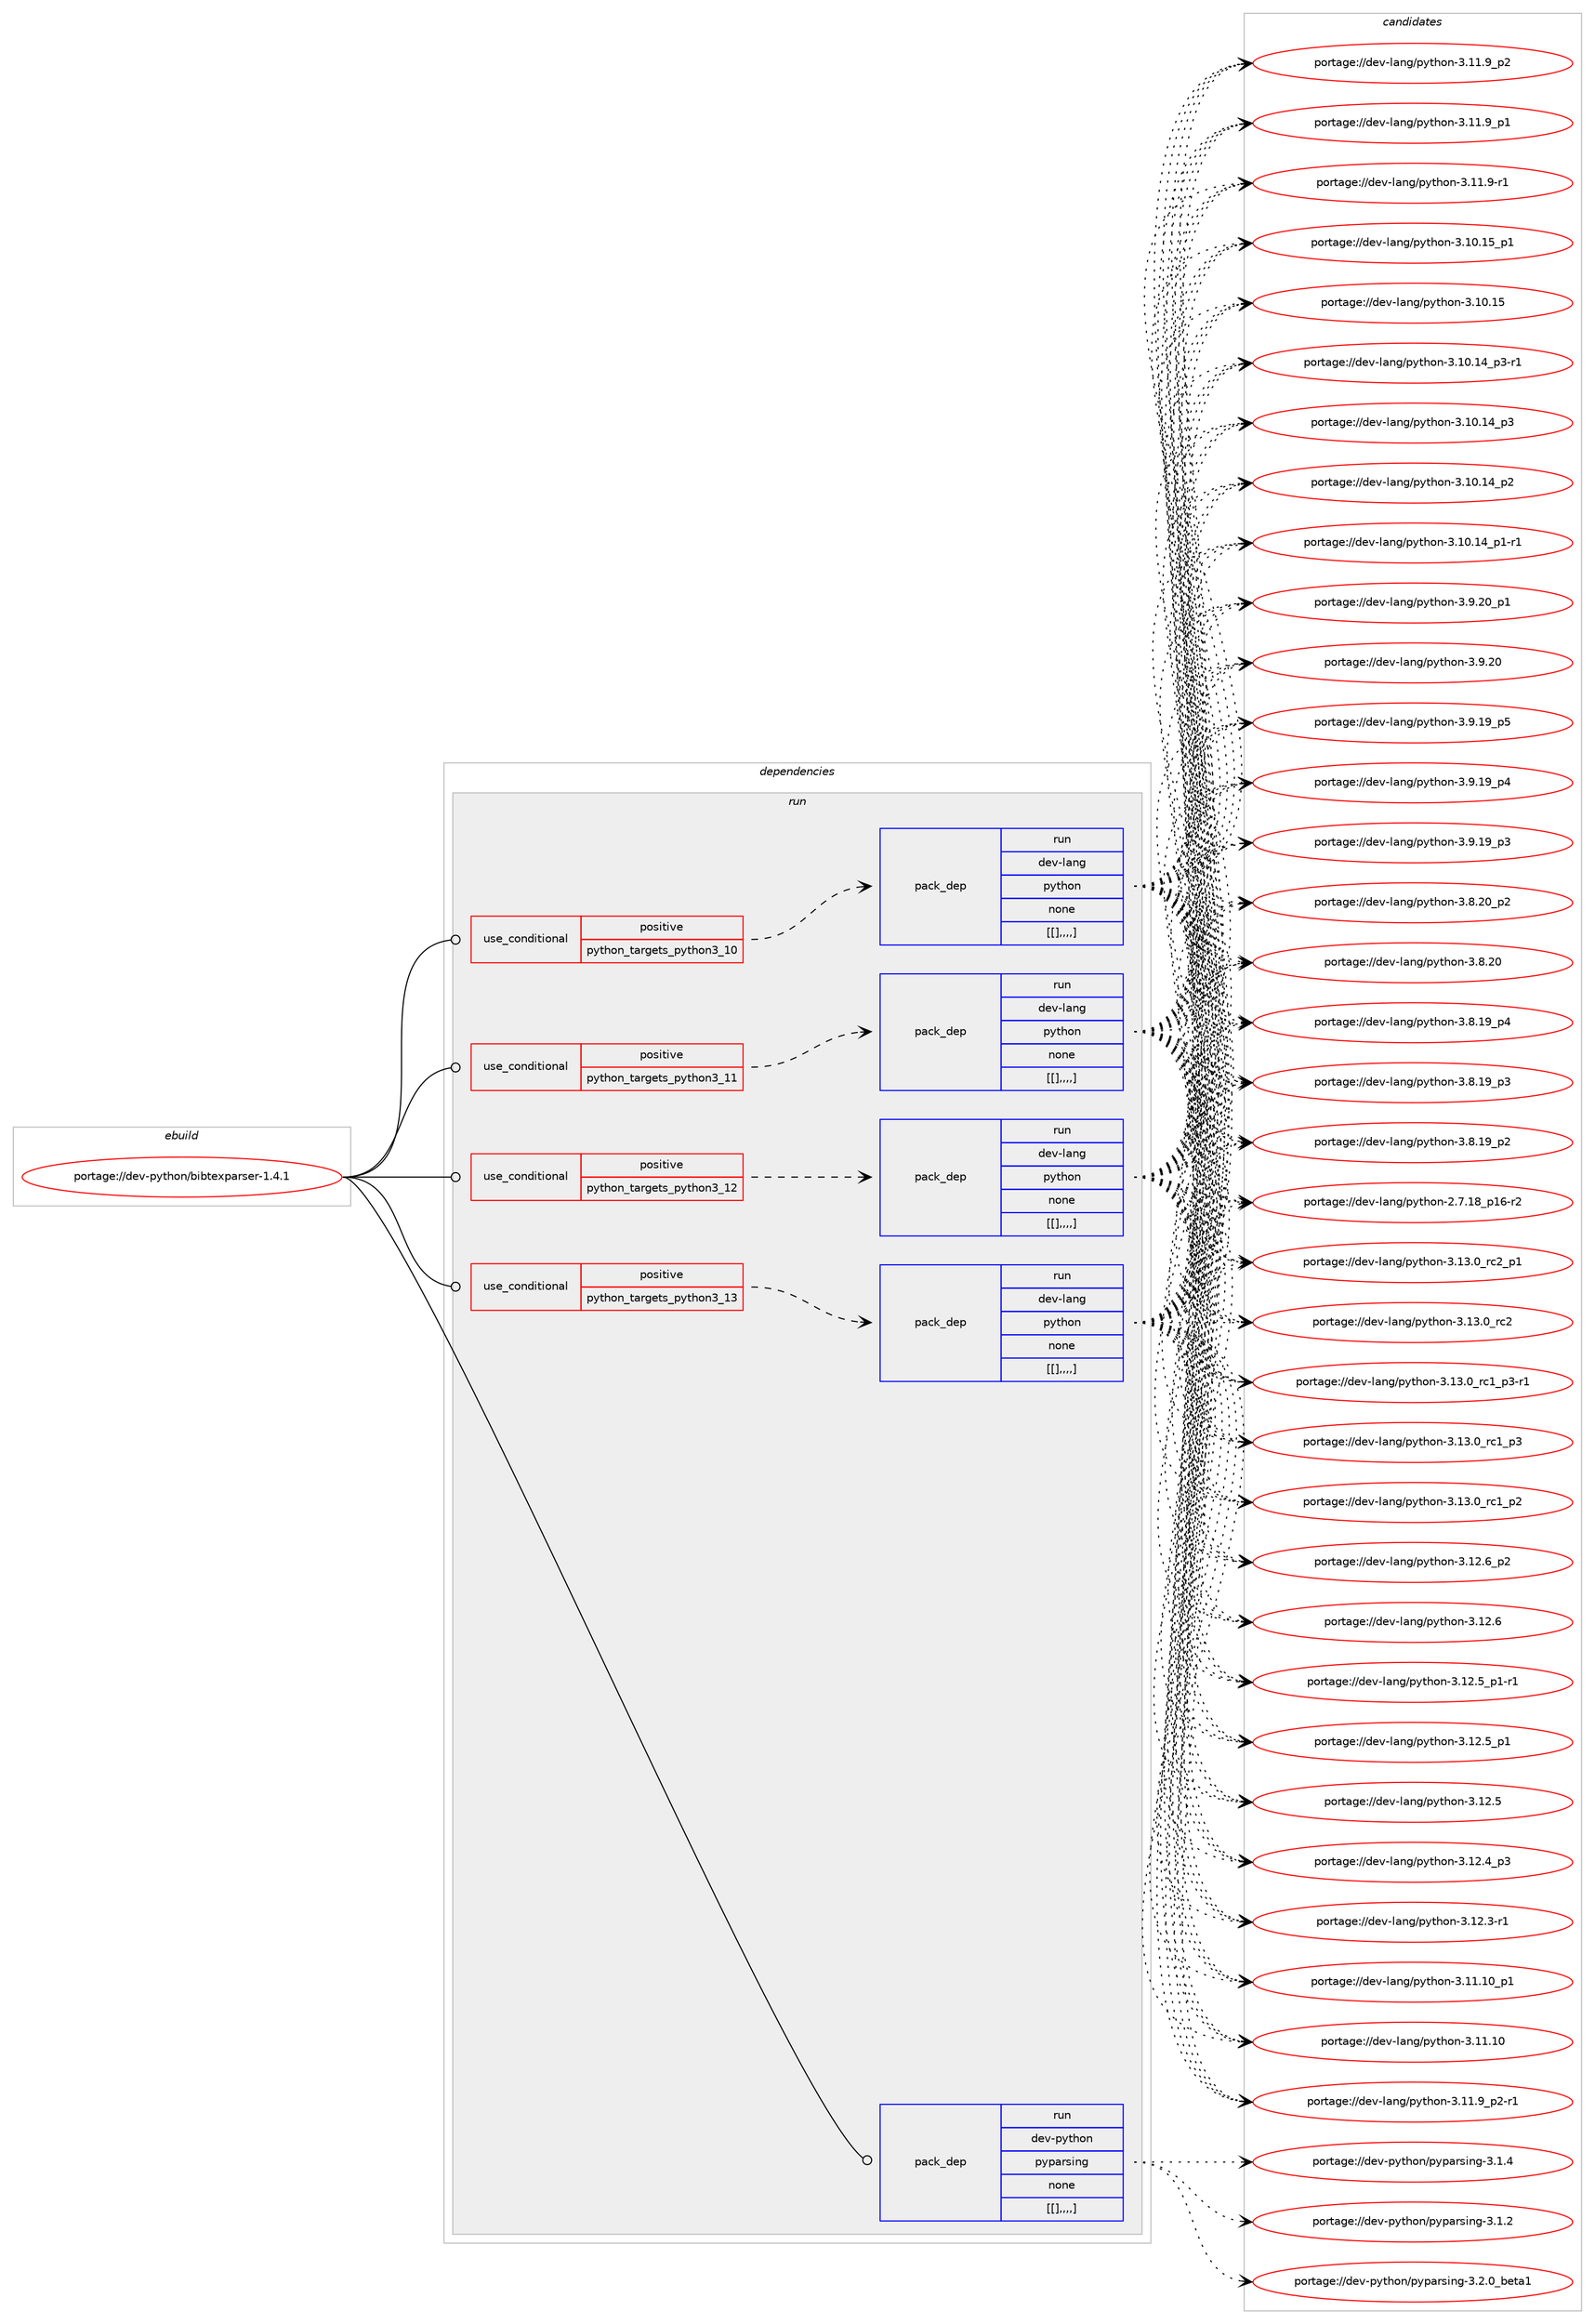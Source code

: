 digraph prolog {

# *************
# Graph options
# *************

newrank=true;
concentrate=true;
compound=true;
graph [rankdir=LR,fontname=Helvetica,fontsize=10,ranksep=1.5];#, ranksep=2.5, nodesep=0.2];
edge  [arrowhead=vee];
node  [fontname=Helvetica,fontsize=10];

# **********
# The ebuild
# **********

subgraph cluster_leftcol {
color=gray;
label=<<i>ebuild</i>>;
id [label="portage://dev-python/bibtexparser-1.4.1", color=red, width=4, href="../dev-python/bibtexparser-1.4.1.svg"];
}

# ****************
# The dependencies
# ****************

subgraph cluster_midcol {
color=gray;
label=<<i>dependencies</i>>;
subgraph cluster_compile {
fillcolor="#eeeeee";
style=filled;
label=<<i>compile</i>>;
}
subgraph cluster_compileandrun {
fillcolor="#eeeeee";
style=filled;
label=<<i>compile and run</i>>;
}
subgraph cluster_run {
fillcolor="#eeeeee";
style=filled;
label=<<i>run</i>>;
subgraph cond32301 {
dependency144184 [label=<<TABLE BORDER="0" CELLBORDER="1" CELLSPACING="0" CELLPADDING="4"><TR><TD ROWSPAN="3" CELLPADDING="10">use_conditional</TD></TR><TR><TD>positive</TD></TR><TR><TD>python_targets_python3_10</TD></TR></TABLE>>, shape=none, color=red];
subgraph pack110674 {
dependency144185 [label=<<TABLE BORDER="0" CELLBORDER="1" CELLSPACING="0" CELLPADDING="4" WIDTH="220"><TR><TD ROWSPAN="6" CELLPADDING="30">pack_dep</TD></TR><TR><TD WIDTH="110">run</TD></TR><TR><TD>dev-lang</TD></TR><TR><TD>python</TD></TR><TR><TD>none</TD></TR><TR><TD>[[],,,,]</TD></TR></TABLE>>, shape=none, color=blue];
}
dependency144184:e -> dependency144185:w [weight=20,style="dashed",arrowhead="vee"];
}
id:e -> dependency144184:w [weight=20,style="solid",arrowhead="odot"];
subgraph cond32302 {
dependency144186 [label=<<TABLE BORDER="0" CELLBORDER="1" CELLSPACING="0" CELLPADDING="4"><TR><TD ROWSPAN="3" CELLPADDING="10">use_conditional</TD></TR><TR><TD>positive</TD></TR><TR><TD>python_targets_python3_11</TD></TR></TABLE>>, shape=none, color=red];
subgraph pack110675 {
dependency144187 [label=<<TABLE BORDER="0" CELLBORDER="1" CELLSPACING="0" CELLPADDING="4" WIDTH="220"><TR><TD ROWSPAN="6" CELLPADDING="30">pack_dep</TD></TR><TR><TD WIDTH="110">run</TD></TR><TR><TD>dev-lang</TD></TR><TR><TD>python</TD></TR><TR><TD>none</TD></TR><TR><TD>[[],,,,]</TD></TR></TABLE>>, shape=none, color=blue];
}
dependency144186:e -> dependency144187:w [weight=20,style="dashed",arrowhead="vee"];
}
id:e -> dependency144186:w [weight=20,style="solid",arrowhead="odot"];
subgraph cond32303 {
dependency144188 [label=<<TABLE BORDER="0" CELLBORDER="1" CELLSPACING="0" CELLPADDING="4"><TR><TD ROWSPAN="3" CELLPADDING="10">use_conditional</TD></TR><TR><TD>positive</TD></TR><TR><TD>python_targets_python3_12</TD></TR></TABLE>>, shape=none, color=red];
subgraph pack110676 {
dependency144189 [label=<<TABLE BORDER="0" CELLBORDER="1" CELLSPACING="0" CELLPADDING="4" WIDTH="220"><TR><TD ROWSPAN="6" CELLPADDING="30">pack_dep</TD></TR><TR><TD WIDTH="110">run</TD></TR><TR><TD>dev-lang</TD></TR><TR><TD>python</TD></TR><TR><TD>none</TD></TR><TR><TD>[[],,,,]</TD></TR></TABLE>>, shape=none, color=blue];
}
dependency144188:e -> dependency144189:w [weight=20,style="dashed",arrowhead="vee"];
}
id:e -> dependency144188:w [weight=20,style="solid",arrowhead="odot"];
subgraph cond32304 {
dependency144190 [label=<<TABLE BORDER="0" CELLBORDER="1" CELLSPACING="0" CELLPADDING="4"><TR><TD ROWSPAN="3" CELLPADDING="10">use_conditional</TD></TR><TR><TD>positive</TD></TR><TR><TD>python_targets_python3_13</TD></TR></TABLE>>, shape=none, color=red];
subgraph pack110677 {
dependency144191 [label=<<TABLE BORDER="0" CELLBORDER="1" CELLSPACING="0" CELLPADDING="4" WIDTH="220"><TR><TD ROWSPAN="6" CELLPADDING="30">pack_dep</TD></TR><TR><TD WIDTH="110">run</TD></TR><TR><TD>dev-lang</TD></TR><TR><TD>python</TD></TR><TR><TD>none</TD></TR><TR><TD>[[],,,,]</TD></TR></TABLE>>, shape=none, color=blue];
}
dependency144190:e -> dependency144191:w [weight=20,style="dashed",arrowhead="vee"];
}
id:e -> dependency144190:w [weight=20,style="solid",arrowhead="odot"];
subgraph pack110678 {
dependency144192 [label=<<TABLE BORDER="0" CELLBORDER="1" CELLSPACING="0" CELLPADDING="4" WIDTH="220"><TR><TD ROWSPAN="6" CELLPADDING="30">pack_dep</TD></TR><TR><TD WIDTH="110">run</TD></TR><TR><TD>dev-python</TD></TR><TR><TD>pyparsing</TD></TR><TR><TD>none</TD></TR><TR><TD>[[],,,,]</TD></TR></TABLE>>, shape=none, color=blue];
}
id:e -> dependency144192:w [weight=20,style="solid",arrowhead="odot"];
}
}

# **************
# The candidates
# **************

subgraph cluster_choices {
rank=same;
color=gray;
label=<<i>candidates</i>>;

subgraph choice110674 {
color=black;
nodesep=1;
choice100101118451089711010347112121116104111110455146495146489511499509511249 [label="portage://dev-lang/python-3.13.0_rc2_p1", color=red, width=4,href="../dev-lang/python-3.13.0_rc2_p1.svg"];
choice10010111845108971101034711212111610411111045514649514648951149950 [label="portage://dev-lang/python-3.13.0_rc2", color=red, width=4,href="../dev-lang/python-3.13.0_rc2.svg"];
choice1001011184510897110103471121211161041111104551464951464895114994995112514511449 [label="portage://dev-lang/python-3.13.0_rc1_p3-r1", color=red, width=4,href="../dev-lang/python-3.13.0_rc1_p3-r1.svg"];
choice100101118451089711010347112121116104111110455146495146489511499499511251 [label="portage://dev-lang/python-3.13.0_rc1_p3", color=red, width=4,href="../dev-lang/python-3.13.0_rc1_p3.svg"];
choice100101118451089711010347112121116104111110455146495146489511499499511250 [label="portage://dev-lang/python-3.13.0_rc1_p2", color=red, width=4,href="../dev-lang/python-3.13.0_rc1_p2.svg"];
choice100101118451089711010347112121116104111110455146495046549511250 [label="portage://dev-lang/python-3.12.6_p2", color=red, width=4,href="../dev-lang/python-3.12.6_p2.svg"];
choice10010111845108971101034711212111610411111045514649504654 [label="portage://dev-lang/python-3.12.6", color=red, width=4,href="../dev-lang/python-3.12.6.svg"];
choice1001011184510897110103471121211161041111104551464950465395112494511449 [label="portage://dev-lang/python-3.12.5_p1-r1", color=red, width=4,href="../dev-lang/python-3.12.5_p1-r1.svg"];
choice100101118451089711010347112121116104111110455146495046539511249 [label="portage://dev-lang/python-3.12.5_p1", color=red, width=4,href="../dev-lang/python-3.12.5_p1.svg"];
choice10010111845108971101034711212111610411111045514649504653 [label="portage://dev-lang/python-3.12.5", color=red, width=4,href="../dev-lang/python-3.12.5.svg"];
choice100101118451089711010347112121116104111110455146495046529511251 [label="portage://dev-lang/python-3.12.4_p3", color=red, width=4,href="../dev-lang/python-3.12.4_p3.svg"];
choice100101118451089711010347112121116104111110455146495046514511449 [label="portage://dev-lang/python-3.12.3-r1", color=red, width=4,href="../dev-lang/python-3.12.3-r1.svg"];
choice10010111845108971101034711212111610411111045514649494649489511249 [label="portage://dev-lang/python-3.11.10_p1", color=red, width=4,href="../dev-lang/python-3.11.10_p1.svg"];
choice1001011184510897110103471121211161041111104551464949464948 [label="portage://dev-lang/python-3.11.10", color=red, width=4,href="../dev-lang/python-3.11.10.svg"];
choice1001011184510897110103471121211161041111104551464949465795112504511449 [label="portage://dev-lang/python-3.11.9_p2-r1", color=red, width=4,href="../dev-lang/python-3.11.9_p2-r1.svg"];
choice100101118451089711010347112121116104111110455146494946579511250 [label="portage://dev-lang/python-3.11.9_p2", color=red, width=4,href="../dev-lang/python-3.11.9_p2.svg"];
choice100101118451089711010347112121116104111110455146494946579511249 [label="portage://dev-lang/python-3.11.9_p1", color=red, width=4,href="../dev-lang/python-3.11.9_p1.svg"];
choice100101118451089711010347112121116104111110455146494946574511449 [label="portage://dev-lang/python-3.11.9-r1", color=red, width=4,href="../dev-lang/python-3.11.9-r1.svg"];
choice10010111845108971101034711212111610411111045514649484649539511249 [label="portage://dev-lang/python-3.10.15_p1", color=red, width=4,href="../dev-lang/python-3.10.15_p1.svg"];
choice1001011184510897110103471121211161041111104551464948464953 [label="portage://dev-lang/python-3.10.15", color=red, width=4,href="../dev-lang/python-3.10.15.svg"];
choice100101118451089711010347112121116104111110455146494846495295112514511449 [label="portage://dev-lang/python-3.10.14_p3-r1", color=red, width=4,href="../dev-lang/python-3.10.14_p3-r1.svg"];
choice10010111845108971101034711212111610411111045514649484649529511251 [label="portage://dev-lang/python-3.10.14_p3", color=red, width=4,href="../dev-lang/python-3.10.14_p3.svg"];
choice10010111845108971101034711212111610411111045514649484649529511250 [label="portage://dev-lang/python-3.10.14_p2", color=red, width=4,href="../dev-lang/python-3.10.14_p2.svg"];
choice100101118451089711010347112121116104111110455146494846495295112494511449 [label="portage://dev-lang/python-3.10.14_p1-r1", color=red, width=4,href="../dev-lang/python-3.10.14_p1-r1.svg"];
choice100101118451089711010347112121116104111110455146574650489511249 [label="portage://dev-lang/python-3.9.20_p1", color=red, width=4,href="../dev-lang/python-3.9.20_p1.svg"];
choice10010111845108971101034711212111610411111045514657465048 [label="portage://dev-lang/python-3.9.20", color=red, width=4,href="../dev-lang/python-3.9.20.svg"];
choice100101118451089711010347112121116104111110455146574649579511253 [label="portage://dev-lang/python-3.9.19_p5", color=red, width=4,href="../dev-lang/python-3.9.19_p5.svg"];
choice100101118451089711010347112121116104111110455146574649579511252 [label="portage://dev-lang/python-3.9.19_p4", color=red, width=4,href="../dev-lang/python-3.9.19_p4.svg"];
choice100101118451089711010347112121116104111110455146574649579511251 [label="portage://dev-lang/python-3.9.19_p3", color=red, width=4,href="../dev-lang/python-3.9.19_p3.svg"];
choice100101118451089711010347112121116104111110455146564650489511250 [label="portage://dev-lang/python-3.8.20_p2", color=red, width=4,href="../dev-lang/python-3.8.20_p2.svg"];
choice10010111845108971101034711212111610411111045514656465048 [label="portage://dev-lang/python-3.8.20", color=red, width=4,href="../dev-lang/python-3.8.20.svg"];
choice100101118451089711010347112121116104111110455146564649579511252 [label="portage://dev-lang/python-3.8.19_p4", color=red, width=4,href="../dev-lang/python-3.8.19_p4.svg"];
choice100101118451089711010347112121116104111110455146564649579511251 [label="portage://dev-lang/python-3.8.19_p3", color=red, width=4,href="../dev-lang/python-3.8.19_p3.svg"];
choice100101118451089711010347112121116104111110455146564649579511250 [label="portage://dev-lang/python-3.8.19_p2", color=red, width=4,href="../dev-lang/python-3.8.19_p2.svg"];
choice100101118451089711010347112121116104111110455046554649569511249544511450 [label="portage://dev-lang/python-2.7.18_p16-r2", color=red, width=4,href="../dev-lang/python-2.7.18_p16-r2.svg"];
dependency144185:e -> choice100101118451089711010347112121116104111110455146495146489511499509511249:w [style=dotted,weight="100"];
dependency144185:e -> choice10010111845108971101034711212111610411111045514649514648951149950:w [style=dotted,weight="100"];
dependency144185:e -> choice1001011184510897110103471121211161041111104551464951464895114994995112514511449:w [style=dotted,weight="100"];
dependency144185:e -> choice100101118451089711010347112121116104111110455146495146489511499499511251:w [style=dotted,weight="100"];
dependency144185:e -> choice100101118451089711010347112121116104111110455146495146489511499499511250:w [style=dotted,weight="100"];
dependency144185:e -> choice100101118451089711010347112121116104111110455146495046549511250:w [style=dotted,weight="100"];
dependency144185:e -> choice10010111845108971101034711212111610411111045514649504654:w [style=dotted,weight="100"];
dependency144185:e -> choice1001011184510897110103471121211161041111104551464950465395112494511449:w [style=dotted,weight="100"];
dependency144185:e -> choice100101118451089711010347112121116104111110455146495046539511249:w [style=dotted,weight="100"];
dependency144185:e -> choice10010111845108971101034711212111610411111045514649504653:w [style=dotted,weight="100"];
dependency144185:e -> choice100101118451089711010347112121116104111110455146495046529511251:w [style=dotted,weight="100"];
dependency144185:e -> choice100101118451089711010347112121116104111110455146495046514511449:w [style=dotted,weight="100"];
dependency144185:e -> choice10010111845108971101034711212111610411111045514649494649489511249:w [style=dotted,weight="100"];
dependency144185:e -> choice1001011184510897110103471121211161041111104551464949464948:w [style=dotted,weight="100"];
dependency144185:e -> choice1001011184510897110103471121211161041111104551464949465795112504511449:w [style=dotted,weight="100"];
dependency144185:e -> choice100101118451089711010347112121116104111110455146494946579511250:w [style=dotted,weight="100"];
dependency144185:e -> choice100101118451089711010347112121116104111110455146494946579511249:w [style=dotted,weight="100"];
dependency144185:e -> choice100101118451089711010347112121116104111110455146494946574511449:w [style=dotted,weight="100"];
dependency144185:e -> choice10010111845108971101034711212111610411111045514649484649539511249:w [style=dotted,weight="100"];
dependency144185:e -> choice1001011184510897110103471121211161041111104551464948464953:w [style=dotted,weight="100"];
dependency144185:e -> choice100101118451089711010347112121116104111110455146494846495295112514511449:w [style=dotted,weight="100"];
dependency144185:e -> choice10010111845108971101034711212111610411111045514649484649529511251:w [style=dotted,weight="100"];
dependency144185:e -> choice10010111845108971101034711212111610411111045514649484649529511250:w [style=dotted,weight="100"];
dependency144185:e -> choice100101118451089711010347112121116104111110455146494846495295112494511449:w [style=dotted,weight="100"];
dependency144185:e -> choice100101118451089711010347112121116104111110455146574650489511249:w [style=dotted,weight="100"];
dependency144185:e -> choice10010111845108971101034711212111610411111045514657465048:w [style=dotted,weight="100"];
dependency144185:e -> choice100101118451089711010347112121116104111110455146574649579511253:w [style=dotted,weight="100"];
dependency144185:e -> choice100101118451089711010347112121116104111110455146574649579511252:w [style=dotted,weight="100"];
dependency144185:e -> choice100101118451089711010347112121116104111110455146574649579511251:w [style=dotted,weight="100"];
dependency144185:e -> choice100101118451089711010347112121116104111110455146564650489511250:w [style=dotted,weight="100"];
dependency144185:e -> choice10010111845108971101034711212111610411111045514656465048:w [style=dotted,weight="100"];
dependency144185:e -> choice100101118451089711010347112121116104111110455146564649579511252:w [style=dotted,weight="100"];
dependency144185:e -> choice100101118451089711010347112121116104111110455146564649579511251:w [style=dotted,weight="100"];
dependency144185:e -> choice100101118451089711010347112121116104111110455146564649579511250:w [style=dotted,weight="100"];
dependency144185:e -> choice100101118451089711010347112121116104111110455046554649569511249544511450:w [style=dotted,weight="100"];
}
subgraph choice110675 {
color=black;
nodesep=1;
choice100101118451089711010347112121116104111110455146495146489511499509511249 [label="portage://dev-lang/python-3.13.0_rc2_p1", color=red, width=4,href="../dev-lang/python-3.13.0_rc2_p1.svg"];
choice10010111845108971101034711212111610411111045514649514648951149950 [label="portage://dev-lang/python-3.13.0_rc2", color=red, width=4,href="../dev-lang/python-3.13.0_rc2.svg"];
choice1001011184510897110103471121211161041111104551464951464895114994995112514511449 [label="portage://dev-lang/python-3.13.0_rc1_p3-r1", color=red, width=4,href="../dev-lang/python-3.13.0_rc1_p3-r1.svg"];
choice100101118451089711010347112121116104111110455146495146489511499499511251 [label="portage://dev-lang/python-3.13.0_rc1_p3", color=red, width=4,href="../dev-lang/python-3.13.0_rc1_p3.svg"];
choice100101118451089711010347112121116104111110455146495146489511499499511250 [label="portage://dev-lang/python-3.13.0_rc1_p2", color=red, width=4,href="../dev-lang/python-3.13.0_rc1_p2.svg"];
choice100101118451089711010347112121116104111110455146495046549511250 [label="portage://dev-lang/python-3.12.6_p2", color=red, width=4,href="../dev-lang/python-3.12.6_p2.svg"];
choice10010111845108971101034711212111610411111045514649504654 [label="portage://dev-lang/python-3.12.6", color=red, width=4,href="../dev-lang/python-3.12.6.svg"];
choice1001011184510897110103471121211161041111104551464950465395112494511449 [label="portage://dev-lang/python-3.12.5_p1-r1", color=red, width=4,href="../dev-lang/python-3.12.5_p1-r1.svg"];
choice100101118451089711010347112121116104111110455146495046539511249 [label="portage://dev-lang/python-3.12.5_p1", color=red, width=4,href="../dev-lang/python-3.12.5_p1.svg"];
choice10010111845108971101034711212111610411111045514649504653 [label="portage://dev-lang/python-3.12.5", color=red, width=4,href="../dev-lang/python-3.12.5.svg"];
choice100101118451089711010347112121116104111110455146495046529511251 [label="portage://dev-lang/python-3.12.4_p3", color=red, width=4,href="../dev-lang/python-3.12.4_p3.svg"];
choice100101118451089711010347112121116104111110455146495046514511449 [label="portage://dev-lang/python-3.12.3-r1", color=red, width=4,href="../dev-lang/python-3.12.3-r1.svg"];
choice10010111845108971101034711212111610411111045514649494649489511249 [label="portage://dev-lang/python-3.11.10_p1", color=red, width=4,href="../dev-lang/python-3.11.10_p1.svg"];
choice1001011184510897110103471121211161041111104551464949464948 [label="portage://dev-lang/python-3.11.10", color=red, width=4,href="../dev-lang/python-3.11.10.svg"];
choice1001011184510897110103471121211161041111104551464949465795112504511449 [label="portage://dev-lang/python-3.11.9_p2-r1", color=red, width=4,href="../dev-lang/python-3.11.9_p2-r1.svg"];
choice100101118451089711010347112121116104111110455146494946579511250 [label="portage://dev-lang/python-3.11.9_p2", color=red, width=4,href="../dev-lang/python-3.11.9_p2.svg"];
choice100101118451089711010347112121116104111110455146494946579511249 [label="portage://dev-lang/python-3.11.9_p1", color=red, width=4,href="../dev-lang/python-3.11.9_p1.svg"];
choice100101118451089711010347112121116104111110455146494946574511449 [label="portage://dev-lang/python-3.11.9-r1", color=red, width=4,href="../dev-lang/python-3.11.9-r1.svg"];
choice10010111845108971101034711212111610411111045514649484649539511249 [label="portage://dev-lang/python-3.10.15_p1", color=red, width=4,href="../dev-lang/python-3.10.15_p1.svg"];
choice1001011184510897110103471121211161041111104551464948464953 [label="portage://dev-lang/python-3.10.15", color=red, width=4,href="../dev-lang/python-3.10.15.svg"];
choice100101118451089711010347112121116104111110455146494846495295112514511449 [label="portage://dev-lang/python-3.10.14_p3-r1", color=red, width=4,href="../dev-lang/python-3.10.14_p3-r1.svg"];
choice10010111845108971101034711212111610411111045514649484649529511251 [label="portage://dev-lang/python-3.10.14_p3", color=red, width=4,href="../dev-lang/python-3.10.14_p3.svg"];
choice10010111845108971101034711212111610411111045514649484649529511250 [label="portage://dev-lang/python-3.10.14_p2", color=red, width=4,href="../dev-lang/python-3.10.14_p2.svg"];
choice100101118451089711010347112121116104111110455146494846495295112494511449 [label="portage://dev-lang/python-3.10.14_p1-r1", color=red, width=4,href="../dev-lang/python-3.10.14_p1-r1.svg"];
choice100101118451089711010347112121116104111110455146574650489511249 [label="portage://dev-lang/python-3.9.20_p1", color=red, width=4,href="../dev-lang/python-3.9.20_p1.svg"];
choice10010111845108971101034711212111610411111045514657465048 [label="portage://dev-lang/python-3.9.20", color=red, width=4,href="../dev-lang/python-3.9.20.svg"];
choice100101118451089711010347112121116104111110455146574649579511253 [label="portage://dev-lang/python-3.9.19_p5", color=red, width=4,href="../dev-lang/python-3.9.19_p5.svg"];
choice100101118451089711010347112121116104111110455146574649579511252 [label="portage://dev-lang/python-3.9.19_p4", color=red, width=4,href="../dev-lang/python-3.9.19_p4.svg"];
choice100101118451089711010347112121116104111110455146574649579511251 [label="portage://dev-lang/python-3.9.19_p3", color=red, width=4,href="../dev-lang/python-3.9.19_p3.svg"];
choice100101118451089711010347112121116104111110455146564650489511250 [label="portage://dev-lang/python-3.8.20_p2", color=red, width=4,href="../dev-lang/python-3.8.20_p2.svg"];
choice10010111845108971101034711212111610411111045514656465048 [label="portage://dev-lang/python-3.8.20", color=red, width=4,href="../dev-lang/python-3.8.20.svg"];
choice100101118451089711010347112121116104111110455146564649579511252 [label="portage://dev-lang/python-3.8.19_p4", color=red, width=4,href="../dev-lang/python-3.8.19_p4.svg"];
choice100101118451089711010347112121116104111110455146564649579511251 [label="portage://dev-lang/python-3.8.19_p3", color=red, width=4,href="../dev-lang/python-3.8.19_p3.svg"];
choice100101118451089711010347112121116104111110455146564649579511250 [label="portage://dev-lang/python-3.8.19_p2", color=red, width=4,href="../dev-lang/python-3.8.19_p2.svg"];
choice100101118451089711010347112121116104111110455046554649569511249544511450 [label="portage://dev-lang/python-2.7.18_p16-r2", color=red, width=4,href="../dev-lang/python-2.7.18_p16-r2.svg"];
dependency144187:e -> choice100101118451089711010347112121116104111110455146495146489511499509511249:w [style=dotted,weight="100"];
dependency144187:e -> choice10010111845108971101034711212111610411111045514649514648951149950:w [style=dotted,weight="100"];
dependency144187:e -> choice1001011184510897110103471121211161041111104551464951464895114994995112514511449:w [style=dotted,weight="100"];
dependency144187:e -> choice100101118451089711010347112121116104111110455146495146489511499499511251:w [style=dotted,weight="100"];
dependency144187:e -> choice100101118451089711010347112121116104111110455146495146489511499499511250:w [style=dotted,weight="100"];
dependency144187:e -> choice100101118451089711010347112121116104111110455146495046549511250:w [style=dotted,weight="100"];
dependency144187:e -> choice10010111845108971101034711212111610411111045514649504654:w [style=dotted,weight="100"];
dependency144187:e -> choice1001011184510897110103471121211161041111104551464950465395112494511449:w [style=dotted,weight="100"];
dependency144187:e -> choice100101118451089711010347112121116104111110455146495046539511249:w [style=dotted,weight="100"];
dependency144187:e -> choice10010111845108971101034711212111610411111045514649504653:w [style=dotted,weight="100"];
dependency144187:e -> choice100101118451089711010347112121116104111110455146495046529511251:w [style=dotted,weight="100"];
dependency144187:e -> choice100101118451089711010347112121116104111110455146495046514511449:w [style=dotted,weight="100"];
dependency144187:e -> choice10010111845108971101034711212111610411111045514649494649489511249:w [style=dotted,weight="100"];
dependency144187:e -> choice1001011184510897110103471121211161041111104551464949464948:w [style=dotted,weight="100"];
dependency144187:e -> choice1001011184510897110103471121211161041111104551464949465795112504511449:w [style=dotted,weight="100"];
dependency144187:e -> choice100101118451089711010347112121116104111110455146494946579511250:w [style=dotted,weight="100"];
dependency144187:e -> choice100101118451089711010347112121116104111110455146494946579511249:w [style=dotted,weight="100"];
dependency144187:e -> choice100101118451089711010347112121116104111110455146494946574511449:w [style=dotted,weight="100"];
dependency144187:e -> choice10010111845108971101034711212111610411111045514649484649539511249:w [style=dotted,weight="100"];
dependency144187:e -> choice1001011184510897110103471121211161041111104551464948464953:w [style=dotted,weight="100"];
dependency144187:e -> choice100101118451089711010347112121116104111110455146494846495295112514511449:w [style=dotted,weight="100"];
dependency144187:e -> choice10010111845108971101034711212111610411111045514649484649529511251:w [style=dotted,weight="100"];
dependency144187:e -> choice10010111845108971101034711212111610411111045514649484649529511250:w [style=dotted,weight="100"];
dependency144187:e -> choice100101118451089711010347112121116104111110455146494846495295112494511449:w [style=dotted,weight="100"];
dependency144187:e -> choice100101118451089711010347112121116104111110455146574650489511249:w [style=dotted,weight="100"];
dependency144187:e -> choice10010111845108971101034711212111610411111045514657465048:w [style=dotted,weight="100"];
dependency144187:e -> choice100101118451089711010347112121116104111110455146574649579511253:w [style=dotted,weight="100"];
dependency144187:e -> choice100101118451089711010347112121116104111110455146574649579511252:w [style=dotted,weight="100"];
dependency144187:e -> choice100101118451089711010347112121116104111110455146574649579511251:w [style=dotted,weight="100"];
dependency144187:e -> choice100101118451089711010347112121116104111110455146564650489511250:w [style=dotted,weight="100"];
dependency144187:e -> choice10010111845108971101034711212111610411111045514656465048:w [style=dotted,weight="100"];
dependency144187:e -> choice100101118451089711010347112121116104111110455146564649579511252:w [style=dotted,weight="100"];
dependency144187:e -> choice100101118451089711010347112121116104111110455146564649579511251:w [style=dotted,weight="100"];
dependency144187:e -> choice100101118451089711010347112121116104111110455146564649579511250:w [style=dotted,weight="100"];
dependency144187:e -> choice100101118451089711010347112121116104111110455046554649569511249544511450:w [style=dotted,weight="100"];
}
subgraph choice110676 {
color=black;
nodesep=1;
choice100101118451089711010347112121116104111110455146495146489511499509511249 [label="portage://dev-lang/python-3.13.0_rc2_p1", color=red, width=4,href="../dev-lang/python-3.13.0_rc2_p1.svg"];
choice10010111845108971101034711212111610411111045514649514648951149950 [label="portage://dev-lang/python-3.13.0_rc2", color=red, width=4,href="../dev-lang/python-3.13.0_rc2.svg"];
choice1001011184510897110103471121211161041111104551464951464895114994995112514511449 [label="portage://dev-lang/python-3.13.0_rc1_p3-r1", color=red, width=4,href="../dev-lang/python-3.13.0_rc1_p3-r1.svg"];
choice100101118451089711010347112121116104111110455146495146489511499499511251 [label="portage://dev-lang/python-3.13.0_rc1_p3", color=red, width=4,href="../dev-lang/python-3.13.0_rc1_p3.svg"];
choice100101118451089711010347112121116104111110455146495146489511499499511250 [label="portage://dev-lang/python-3.13.0_rc1_p2", color=red, width=4,href="../dev-lang/python-3.13.0_rc1_p2.svg"];
choice100101118451089711010347112121116104111110455146495046549511250 [label="portage://dev-lang/python-3.12.6_p2", color=red, width=4,href="../dev-lang/python-3.12.6_p2.svg"];
choice10010111845108971101034711212111610411111045514649504654 [label="portage://dev-lang/python-3.12.6", color=red, width=4,href="../dev-lang/python-3.12.6.svg"];
choice1001011184510897110103471121211161041111104551464950465395112494511449 [label="portage://dev-lang/python-3.12.5_p1-r1", color=red, width=4,href="../dev-lang/python-3.12.5_p1-r1.svg"];
choice100101118451089711010347112121116104111110455146495046539511249 [label="portage://dev-lang/python-3.12.5_p1", color=red, width=4,href="../dev-lang/python-3.12.5_p1.svg"];
choice10010111845108971101034711212111610411111045514649504653 [label="portage://dev-lang/python-3.12.5", color=red, width=4,href="../dev-lang/python-3.12.5.svg"];
choice100101118451089711010347112121116104111110455146495046529511251 [label="portage://dev-lang/python-3.12.4_p3", color=red, width=4,href="../dev-lang/python-3.12.4_p3.svg"];
choice100101118451089711010347112121116104111110455146495046514511449 [label="portage://dev-lang/python-3.12.3-r1", color=red, width=4,href="../dev-lang/python-3.12.3-r1.svg"];
choice10010111845108971101034711212111610411111045514649494649489511249 [label="portage://dev-lang/python-3.11.10_p1", color=red, width=4,href="../dev-lang/python-3.11.10_p1.svg"];
choice1001011184510897110103471121211161041111104551464949464948 [label="portage://dev-lang/python-3.11.10", color=red, width=4,href="../dev-lang/python-3.11.10.svg"];
choice1001011184510897110103471121211161041111104551464949465795112504511449 [label="portage://dev-lang/python-3.11.9_p2-r1", color=red, width=4,href="../dev-lang/python-3.11.9_p2-r1.svg"];
choice100101118451089711010347112121116104111110455146494946579511250 [label="portage://dev-lang/python-3.11.9_p2", color=red, width=4,href="../dev-lang/python-3.11.9_p2.svg"];
choice100101118451089711010347112121116104111110455146494946579511249 [label="portage://dev-lang/python-3.11.9_p1", color=red, width=4,href="../dev-lang/python-3.11.9_p1.svg"];
choice100101118451089711010347112121116104111110455146494946574511449 [label="portage://dev-lang/python-3.11.9-r1", color=red, width=4,href="../dev-lang/python-3.11.9-r1.svg"];
choice10010111845108971101034711212111610411111045514649484649539511249 [label="portage://dev-lang/python-3.10.15_p1", color=red, width=4,href="../dev-lang/python-3.10.15_p1.svg"];
choice1001011184510897110103471121211161041111104551464948464953 [label="portage://dev-lang/python-3.10.15", color=red, width=4,href="../dev-lang/python-3.10.15.svg"];
choice100101118451089711010347112121116104111110455146494846495295112514511449 [label="portage://dev-lang/python-3.10.14_p3-r1", color=red, width=4,href="../dev-lang/python-3.10.14_p3-r1.svg"];
choice10010111845108971101034711212111610411111045514649484649529511251 [label="portage://dev-lang/python-3.10.14_p3", color=red, width=4,href="../dev-lang/python-3.10.14_p3.svg"];
choice10010111845108971101034711212111610411111045514649484649529511250 [label="portage://dev-lang/python-3.10.14_p2", color=red, width=4,href="../dev-lang/python-3.10.14_p2.svg"];
choice100101118451089711010347112121116104111110455146494846495295112494511449 [label="portage://dev-lang/python-3.10.14_p1-r1", color=red, width=4,href="../dev-lang/python-3.10.14_p1-r1.svg"];
choice100101118451089711010347112121116104111110455146574650489511249 [label="portage://dev-lang/python-3.9.20_p1", color=red, width=4,href="../dev-lang/python-3.9.20_p1.svg"];
choice10010111845108971101034711212111610411111045514657465048 [label="portage://dev-lang/python-3.9.20", color=red, width=4,href="../dev-lang/python-3.9.20.svg"];
choice100101118451089711010347112121116104111110455146574649579511253 [label="portage://dev-lang/python-3.9.19_p5", color=red, width=4,href="../dev-lang/python-3.9.19_p5.svg"];
choice100101118451089711010347112121116104111110455146574649579511252 [label="portage://dev-lang/python-3.9.19_p4", color=red, width=4,href="../dev-lang/python-3.9.19_p4.svg"];
choice100101118451089711010347112121116104111110455146574649579511251 [label="portage://dev-lang/python-3.9.19_p3", color=red, width=4,href="../dev-lang/python-3.9.19_p3.svg"];
choice100101118451089711010347112121116104111110455146564650489511250 [label="portage://dev-lang/python-3.8.20_p2", color=red, width=4,href="../dev-lang/python-3.8.20_p2.svg"];
choice10010111845108971101034711212111610411111045514656465048 [label="portage://dev-lang/python-3.8.20", color=red, width=4,href="../dev-lang/python-3.8.20.svg"];
choice100101118451089711010347112121116104111110455146564649579511252 [label="portage://dev-lang/python-3.8.19_p4", color=red, width=4,href="../dev-lang/python-3.8.19_p4.svg"];
choice100101118451089711010347112121116104111110455146564649579511251 [label="portage://dev-lang/python-3.8.19_p3", color=red, width=4,href="../dev-lang/python-3.8.19_p3.svg"];
choice100101118451089711010347112121116104111110455146564649579511250 [label="portage://dev-lang/python-3.8.19_p2", color=red, width=4,href="../dev-lang/python-3.8.19_p2.svg"];
choice100101118451089711010347112121116104111110455046554649569511249544511450 [label="portage://dev-lang/python-2.7.18_p16-r2", color=red, width=4,href="../dev-lang/python-2.7.18_p16-r2.svg"];
dependency144189:e -> choice100101118451089711010347112121116104111110455146495146489511499509511249:w [style=dotted,weight="100"];
dependency144189:e -> choice10010111845108971101034711212111610411111045514649514648951149950:w [style=dotted,weight="100"];
dependency144189:e -> choice1001011184510897110103471121211161041111104551464951464895114994995112514511449:w [style=dotted,weight="100"];
dependency144189:e -> choice100101118451089711010347112121116104111110455146495146489511499499511251:w [style=dotted,weight="100"];
dependency144189:e -> choice100101118451089711010347112121116104111110455146495146489511499499511250:w [style=dotted,weight="100"];
dependency144189:e -> choice100101118451089711010347112121116104111110455146495046549511250:w [style=dotted,weight="100"];
dependency144189:e -> choice10010111845108971101034711212111610411111045514649504654:w [style=dotted,weight="100"];
dependency144189:e -> choice1001011184510897110103471121211161041111104551464950465395112494511449:w [style=dotted,weight="100"];
dependency144189:e -> choice100101118451089711010347112121116104111110455146495046539511249:w [style=dotted,weight="100"];
dependency144189:e -> choice10010111845108971101034711212111610411111045514649504653:w [style=dotted,weight="100"];
dependency144189:e -> choice100101118451089711010347112121116104111110455146495046529511251:w [style=dotted,weight="100"];
dependency144189:e -> choice100101118451089711010347112121116104111110455146495046514511449:w [style=dotted,weight="100"];
dependency144189:e -> choice10010111845108971101034711212111610411111045514649494649489511249:w [style=dotted,weight="100"];
dependency144189:e -> choice1001011184510897110103471121211161041111104551464949464948:w [style=dotted,weight="100"];
dependency144189:e -> choice1001011184510897110103471121211161041111104551464949465795112504511449:w [style=dotted,weight="100"];
dependency144189:e -> choice100101118451089711010347112121116104111110455146494946579511250:w [style=dotted,weight="100"];
dependency144189:e -> choice100101118451089711010347112121116104111110455146494946579511249:w [style=dotted,weight="100"];
dependency144189:e -> choice100101118451089711010347112121116104111110455146494946574511449:w [style=dotted,weight="100"];
dependency144189:e -> choice10010111845108971101034711212111610411111045514649484649539511249:w [style=dotted,weight="100"];
dependency144189:e -> choice1001011184510897110103471121211161041111104551464948464953:w [style=dotted,weight="100"];
dependency144189:e -> choice100101118451089711010347112121116104111110455146494846495295112514511449:w [style=dotted,weight="100"];
dependency144189:e -> choice10010111845108971101034711212111610411111045514649484649529511251:w [style=dotted,weight="100"];
dependency144189:e -> choice10010111845108971101034711212111610411111045514649484649529511250:w [style=dotted,weight="100"];
dependency144189:e -> choice100101118451089711010347112121116104111110455146494846495295112494511449:w [style=dotted,weight="100"];
dependency144189:e -> choice100101118451089711010347112121116104111110455146574650489511249:w [style=dotted,weight="100"];
dependency144189:e -> choice10010111845108971101034711212111610411111045514657465048:w [style=dotted,weight="100"];
dependency144189:e -> choice100101118451089711010347112121116104111110455146574649579511253:w [style=dotted,weight="100"];
dependency144189:e -> choice100101118451089711010347112121116104111110455146574649579511252:w [style=dotted,weight="100"];
dependency144189:e -> choice100101118451089711010347112121116104111110455146574649579511251:w [style=dotted,weight="100"];
dependency144189:e -> choice100101118451089711010347112121116104111110455146564650489511250:w [style=dotted,weight="100"];
dependency144189:e -> choice10010111845108971101034711212111610411111045514656465048:w [style=dotted,weight="100"];
dependency144189:e -> choice100101118451089711010347112121116104111110455146564649579511252:w [style=dotted,weight="100"];
dependency144189:e -> choice100101118451089711010347112121116104111110455146564649579511251:w [style=dotted,weight="100"];
dependency144189:e -> choice100101118451089711010347112121116104111110455146564649579511250:w [style=dotted,weight="100"];
dependency144189:e -> choice100101118451089711010347112121116104111110455046554649569511249544511450:w [style=dotted,weight="100"];
}
subgraph choice110677 {
color=black;
nodesep=1;
choice100101118451089711010347112121116104111110455146495146489511499509511249 [label="portage://dev-lang/python-3.13.0_rc2_p1", color=red, width=4,href="../dev-lang/python-3.13.0_rc2_p1.svg"];
choice10010111845108971101034711212111610411111045514649514648951149950 [label="portage://dev-lang/python-3.13.0_rc2", color=red, width=4,href="../dev-lang/python-3.13.0_rc2.svg"];
choice1001011184510897110103471121211161041111104551464951464895114994995112514511449 [label="portage://dev-lang/python-3.13.0_rc1_p3-r1", color=red, width=4,href="../dev-lang/python-3.13.0_rc1_p3-r1.svg"];
choice100101118451089711010347112121116104111110455146495146489511499499511251 [label="portage://dev-lang/python-3.13.0_rc1_p3", color=red, width=4,href="../dev-lang/python-3.13.0_rc1_p3.svg"];
choice100101118451089711010347112121116104111110455146495146489511499499511250 [label="portage://dev-lang/python-3.13.0_rc1_p2", color=red, width=4,href="../dev-lang/python-3.13.0_rc1_p2.svg"];
choice100101118451089711010347112121116104111110455146495046549511250 [label="portage://dev-lang/python-3.12.6_p2", color=red, width=4,href="../dev-lang/python-3.12.6_p2.svg"];
choice10010111845108971101034711212111610411111045514649504654 [label="portage://dev-lang/python-3.12.6", color=red, width=4,href="../dev-lang/python-3.12.6.svg"];
choice1001011184510897110103471121211161041111104551464950465395112494511449 [label="portage://dev-lang/python-3.12.5_p1-r1", color=red, width=4,href="../dev-lang/python-3.12.5_p1-r1.svg"];
choice100101118451089711010347112121116104111110455146495046539511249 [label="portage://dev-lang/python-3.12.5_p1", color=red, width=4,href="../dev-lang/python-3.12.5_p1.svg"];
choice10010111845108971101034711212111610411111045514649504653 [label="portage://dev-lang/python-3.12.5", color=red, width=4,href="../dev-lang/python-3.12.5.svg"];
choice100101118451089711010347112121116104111110455146495046529511251 [label="portage://dev-lang/python-3.12.4_p3", color=red, width=4,href="../dev-lang/python-3.12.4_p3.svg"];
choice100101118451089711010347112121116104111110455146495046514511449 [label="portage://dev-lang/python-3.12.3-r1", color=red, width=4,href="../dev-lang/python-3.12.3-r1.svg"];
choice10010111845108971101034711212111610411111045514649494649489511249 [label="portage://dev-lang/python-3.11.10_p1", color=red, width=4,href="../dev-lang/python-3.11.10_p1.svg"];
choice1001011184510897110103471121211161041111104551464949464948 [label="portage://dev-lang/python-3.11.10", color=red, width=4,href="../dev-lang/python-3.11.10.svg"];
choice1001011184510897110103471121211161041111104551464949465795112504511449 [label="portage://dev-lang/python-3.11.9_p2-r1", color=red, width=4,href="../dev-lang/python-3.11.9_p2-r1.svg"];
choice100101118451089711010347112121116104111110455146494946579511250 [label="portage://dev-lang/python-3.11.9_p2", color=red, width=4,href="../dev-lang/python-3.11.9_p2.svg"];
choice100101118451089711010347112121116104111110455146494946579511249 [label="portage://dev-lang/python-3.11.9_p1", color=red, width=4,href="../dev-lang/python-3.11.9_p1.svg"];
choice100101118451089711010347112121116104111110455146494946574511449 [label="portage://dev-lang/python-3.11.9-r1", color=red, width=4,href="../dev-lang/python-3.11.9-r1.svg"];
choice10010111845108971101034711212111610411111045514649484649539511249 [label="portage://dev-lang/python-3.10.15_p1", color=red, width=4,href="../dev-lang/python-3.10.15_p1.svg"];
choice1001011184510897110103471121211161041111104551464948464953 [label="portage://dev-lang/python-3.10.15", color=red, width=4,href="../dev-lang/python-3.10.15.svg"];
choice100101118451089711010347112121116104111110455146494846495295112514511449 [label="portage://dev-lang/python-3.10.14_p3-r1", color=red, width=4,href="../dev-lang/python-3.10.14_p3-r1.svg"];
choice10010111845108971101034711212111610411111045514649484649529511251 [label="portage://dev-lang/python-3.10.14_p3", color=red, width=4,href="../dev-lang/python-3.10.14_p3.svg"];
choice10010111845108971101034711212111610411111045514649484649529511250 [label="portage://dev-lang/python-3.10.14_p2", color=red, width=4,href="../dev-lang/python-3.10.14_p2.svg"];
choice100101118451089711010347112121116104111110455146494846495295112494511449 [label="portage://dev-lang/python-3.10.14_p1-r1", color=red, width=4,href="../dev-lang/python-3.10.14_p1-r1.svg"];
choice100101118451089711010347112121116104111110455146574650489511249 [label="portage://dev-lang/python-3.9.20_p1", color=red, width=4,href="../dev-lang/python-3.9.20_p1.svg"];
choice10010111845108971101034711212111610411111045514657465048 [label="portage://dev-lang/python-3.9.20", color=red, width=4,href="../dev-lang/python-3.9.20.svg"];
choice100101118451089711010347112121116104111110455146574649579511253 [label="portage://dev-lang/python-3.9.19_p5", color=red, width=4,href="../dev-lang/python-3.9.19_p5.svg"];
choice100101118451089711010347112121116104111110455146574649579511252 [label="portage://dev-lang/python-3.9.19_p4", color=red, width=4,href="../dev-lang/python-3.9.19_p4.svg"];
choice100101118451089711010347112121116104111110455146574649579511251 [label="portage://dev-lang/python-3.9.19_p3", color=red, width=4,href="../dev-lang/python-3.9.19_p3.svg"];
choice100101118451089711010347112121116104111110455146564650489511250 [label="portage://dev-lang/python-3.8.20_p2", color=red, width=4,href="../dev-lang/python-3.8.20_p2.svg"];
choice10010111845108971101034711212111610411111045514656465048 [label="portage://dev-lang/python-3.8.20", color=red, width=4,href="../dev-lang/python-3.8.20.svg"];
choice100101118451089711010347112121116104111110455146564649579511252 [label="portage://dev-lang/python-3.8.19_p4", color=red, width=4,href="../dev-lang/python-3.8.19_p4.svg"];
choice100101118451089711010347112121116104111110455146564649579511251 [label="portage://dev-lang/python-3.8.19_p3", color=red, width=4,href="../dev-lang/python-3.8.19_p3.svg"];
choice100101118451089711010347112121116104111110455146564649579511250 [label="portage://dev-lang/python-3.8.19_p2", color=red, width=4,href="../dev-lang/python-3.8.19_p2.svg"];
choice100101118451089711010347112121116104111110455046554649569511249544511450 [label="portage://dev-lang/python-2.7.18_p16-r2", color=red, width=4,href="../dev-lang/python-2.7.18_p16-r2.svg"];
dependency144191:e -> choice100101118451089711010347112121116104111110455146495146489511499509511249:w [style=dotted,weight="100"];
dependency144191:e -> choice10010111845108971101034711212111610411111045514649514648951149950:w [style=dotted,weight="100"];
dependency144191:e -> choice1001011184510897110103471121211161041111104551464951464895114994995112514511449:w [style=dotted,weight="100"];
dependency144191:e -> choice100101118451089711010347112121116104111110455146495146489511499499511251:w [style=dotted,weight="100"];
dependency144191:e -> choice100101118451089711010347112121116104111110455146495146489511499499511250:w [style=dotted,weight="100"];
dependency144191:e -> choice100101118451089711010347112121116104111110455146495046549511250:w [style=dotted,weight="100"];
dependency144191:e -> choice10010111845108971101034711212111610411111045514649504654:w [style=dotted,weight="100"];
dependency144191:e -> choice1001011184510897110103471121211161041111104551464950465395112494511449:w [style=dotted,weight="100"];
dependency144191:e -> choice100101118451089711010347112121116104111110455146495046539511249:w [style=dotted,weight="100"];
dependency144191:e -> choice10010111845108971101034711212111610411111045514649504653:w [style=dotted,weight="100"];
dependency144191:e -> choice100101118451089711010347112121116104111110455146495046529511251:w [style=dotted,weight="100"];
dependency144191:e -> choice100101118451089711010347112121116104111110455146495046514511449:w [style=dotted,weight="100"];
dependency144191:e -> choice10010111845108971101034711212111610411111045514649494649489511249:w [style=dotted,weight="100"];
dependency144191:e -> choice1001011184510897110103471121211161041111104551464949464948:w [style=dotted,weight="100"];
dependency144191:e -> choice1001011184510897110103471121211161041111104551464949465795112504511449:w [style=dotted,weight="100"];
dependency144191:e -> choice100101118451089711010347112121116104111110455146494946579511250:w [style=dotted,weight="100"];
dependency144191:e -> choice100101118451089711010347112121116104111110455146494946579511249:w [style=dotted,weight="100"];
dependency144191:e -> choice100101118451089711010347112121116104111110455146494946574511449:w [style=dotted,weight="100"];
dependency144191:e -> choice10010111845108971101034711212111610411111045514649484649539511249:w [style=dotted,weight="100"];
dependency144191:e -> choice1001011184510897110103471121211161041111104551464948464953:w [style=dotted,weight="100"];
dependency144191:e -> choice100101118451089711010347112121116104111110455146494846495295112514511449:w [style=dotted,weight="100"];
dependency144191:e -> choice10010111845108971101034711212111610411111045514649484649529511251:w [style=dotted,weight="100"];
dependency144191:e -> choice10010111845108971101034711212111610411111045514649484649529511250:w [style=dotted,weight="100"];
dependency144191:e -> choice100101118451089711010347112121116104111110455146494846495295112494511449:w [style=dotted,weight="100"];
dependency144191:e -> choice100101118451089711010347112121116104111110455146574650489511249:w [style=dotted,weight="100"];
dependency144191:e -> choice10010111845108971101034711212111610411111045514657465048:w [style=dotted,weight="100"];
dependency144191:e -> choice100101118451089711010347112121116104111110455146574649579511253:w [style=dotted,weight="100"];
dependency144191:e -> choice100101118451089711010347112121116104111110455146574649579511252:w [style=dotted,weight="100"];
dependency144191:e -> choice100101118451089711010347112121116104111110455146574649579511251:w [style=dotted,weight="100"];
dependency144191:e -> choice100101118451089711010347112121116104111110455146564650489511250:w [style=dotted,weight="100"];
dependency144191:e -> choice10010111845108971101034711212111610411111045514656465048:w [style=dotted,weight="100"];
dependency144191:e -> choice100101118451089711010347112121116104111110455146564649579511252:w [style=dotted,weight="100"];
dependency144191:e -> choice100101118451089711010347112121116104111110455146564649579511251:w [style=dotted,weight="100"];
dependency144191:e -> choice100101118451089711010347112121116104111110455146564649579511250:w [style=dotted,weight="100"];
dependency144191:e -> choice100101118451089711010347112121116104111110455046554649569511249544511450:w [style=dotted,weight="100"];
}
subgraph choice110678 {
color=black;
nodesep=1;
choice10010111845112121116104111110471121211129711411510511010345514650464895981011169749 [label="portage://dev-python/pyparsing-3.2.0_beta1", color=red, width=4,href="../dev-python/pyparsing-3.2.0_beta1.svg"];
choice100101118451121211161041111104711212111297114115105110103455146494652 [label="portage://dev-python/pyparsing-3.1.4", color=red, width=4,href="../dev-python/pyparsing-3.1.4.svg"];
choice100101118451121211161041111104711212111297114115105110103455146494650 [label="portage://dev-python/pyparsing-3.1.2", color=red, width=4,href="../dev-python/pyparsing-3.1.2.svg"];
dependency144192:e -> choice10010111845112121116104111110471121211129711411510511010345514650464895981011169749:w [style=dotted,weight="100"];
dependency144192:e -> choice100101118451121211161041111104711212111297114115105110103455146494652:w [style=dotted,weight="100"];
dependency144192:e -> choice100101118451121211161041111104711212111297114115105110103455146494650:w [style=dotted,weight="100"];
}
}

}

